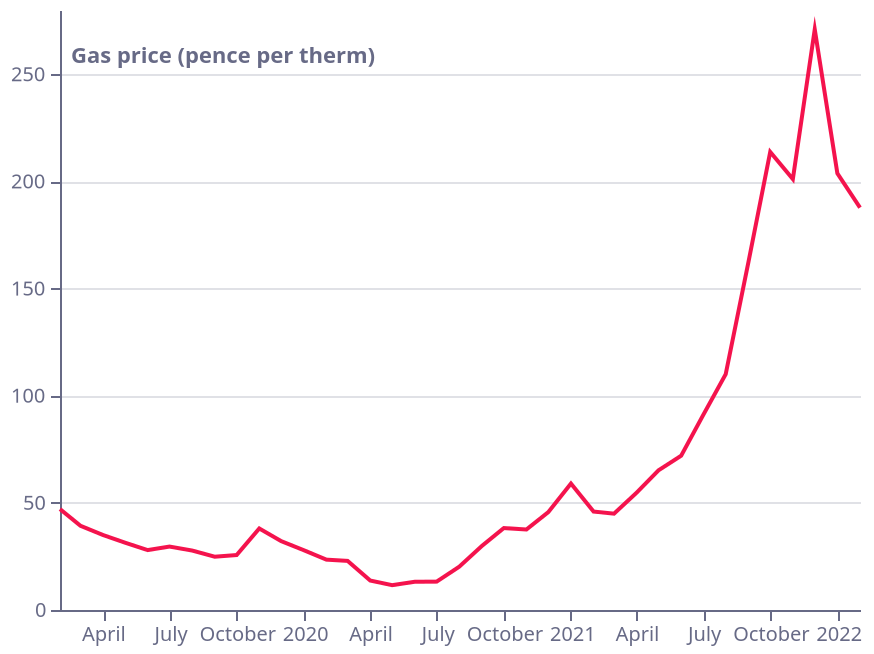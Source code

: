{
  "config": {
    "view": {
      "continuousWidth": 400,
      "continuousHeight": 300,
      "stroke": null
    }
  },
  "data": {
    "name": "data-cf81b8b1c0a9939eea6651555c5ad264"
  },
  "mark": {
    "type": "line",
    "color": "#F4134D"
  },
  "encoding": {
    "x": {
      "axis": {
        "domainColor": "#676A86",
        "grid": false,
        "labelAngle": 0,
        "labelColor": "#676A86",
        "orient": "bottom",
        "tickColor": "#676A86",
        "tickCount": 10,
        "title": "",
        "titleAlign": "center",
        "titleAnchor": "middle",
        "titleColor": "#676A86",
        "titleX": 207,
        "titleY": -15
      },
      "field": "Date",
      "sort": [],
      "type": "temporal"
    },
    "y": {
      "axis": {
        "domainColor": "#676A86",
        "gridColor": "#676A86",
        "gridOpacity": 0.2,
        "labelColor": "#676A86",
        "tickColor": "#676A86",
        "title": "Gas price (pence per therm)",
        "titleAlign": "left",
        "titleAngle": 0,
        "titleBaseline": "bottom",
        "titleColor": "#676A86",
        "titleX": 5,
        "titleY": 28
      },
      "field": "Price",
      "sort": [],
      "type": "quantitative"
    }
  },
  "height": 300,
  "title": "",
  "width": 400,
  "$schema": "https://vega.github.io/schema/vega-lite/v5.json",
  "datasets": {
    "data-cf81b8b1c0a9939eea6651555c5ad264": [
      {
        "Date": "2019-02-01T00:00:00",
        "Price": 47.09
      },
      {
        "Date": "2019-03-01T00:00:00",
        "Price": 39.31
      },
      {
        "Date": "2019-04-01T00:00:00",
        "Price": 34.98
      },
      {
        "Date": "2019-05-01T00:00:00",
        "Price": 31.43
      },
      {
        "Date": "2019-06-01T00:00:00",
        "Price": 27.96
      },
      {
        "Date": "2019-07-01T00:00:00",
        "Price": 29.6
      },
      {
        "Date": "2019-08-01T00:00:00",
        "Price": 27.75
      },
      {
        "Date": "2019-09-01T00:00:00",
        "Price": 24.87
      },
      {
        "Date": "2019-10-01T00:00:00",
        "Price": 25.65
      },
      {
        "Date": "2019-11-01T00:00:00",
        "Price": 38.04
      },
      {
        "Date": "2019-12-01T00:00:00",
        "Price": 32.14
      },
      {
        "Date": "2020-01-01T00:00:00",
        "Price": 27.9
      },
      {
        "Date": "2020-02-01T00:00:00",
        "Price": 23.5
      },
      {
        "Date": "2020-03-01T00:00:00",
        "Price": 22.92
      },
      {
        "Date": "2020-04-01T00:00:00",
        "Price": 13.75
      },
      {
        "Date": "2020-05-01T00:00:00",
        "Price": 11.59
      },
      {
        "Date": "2020-06-01T00:00:00",
        "Price": 13.18
      },
      {
        "Date": "2020-07-01T00:00:00",
        "Price": 13.24
      },
      {
        "Date": "2020-08-01T00:00:00",
        "Price": 20.22
      },
      {
        "Date": "2020-09-01T00:00:00",
        "Price": 29.9
      },
      {
        "Date": "2020-10-01T00:00:00",
        "Price": 38.23
      },
      {
        "Date": "2020-11-01T00:00:00",
        "Price": 37.57
      },
      {
        "Date": "2020-12-01T00:00:00",
        "Price": 45.69
      },
      {
        "Date": "2021-01-01T00:00:00",
        "Price": 59.01
      },
      {
        "Date": "2021-02-01T00:00:00",
        "Price": 45.94
      },
      {
        "Date": "2021-03-01T00:00:00",
        "Price": 44.96
      },
      {
        "Date": "2021-04-01T00:00:00",
        "Price": 54.77
      },
      {
        "Date": "2021-05-01T00:00:00",
        "Price": 65.2
      },
      {
        "Date": "2021-06-01T00:00:00",
        "Price": 72.01
      },
      {
        "Date": "2021-07-01T00:00:00",
        "Price": 90.88
      },
      {
        "Date": "2021-08-01T00:00:00",
        "Price": 110.04
      },
      {
        "Date": "2021-09-01T00:00:00",
        "Price": 162.1
      },
      {
        "Date": "2021-10-01T00:00:00",
        "Price": 213.76
      },
      {
        "Date": "2021-11-01T00:00:00",
        "Price": 201.09
      },
      {
        "Date": "2021-12-01T00:00:00",
        "Price": 270.96
      },
      {
        "Date": "2022-01-01T00:00:00",
        "Price": 203.75
      },
      {
        "Date": "2022-02-01T00:00:00",
        "Price": 187.77
      }
    ]
  }
}
